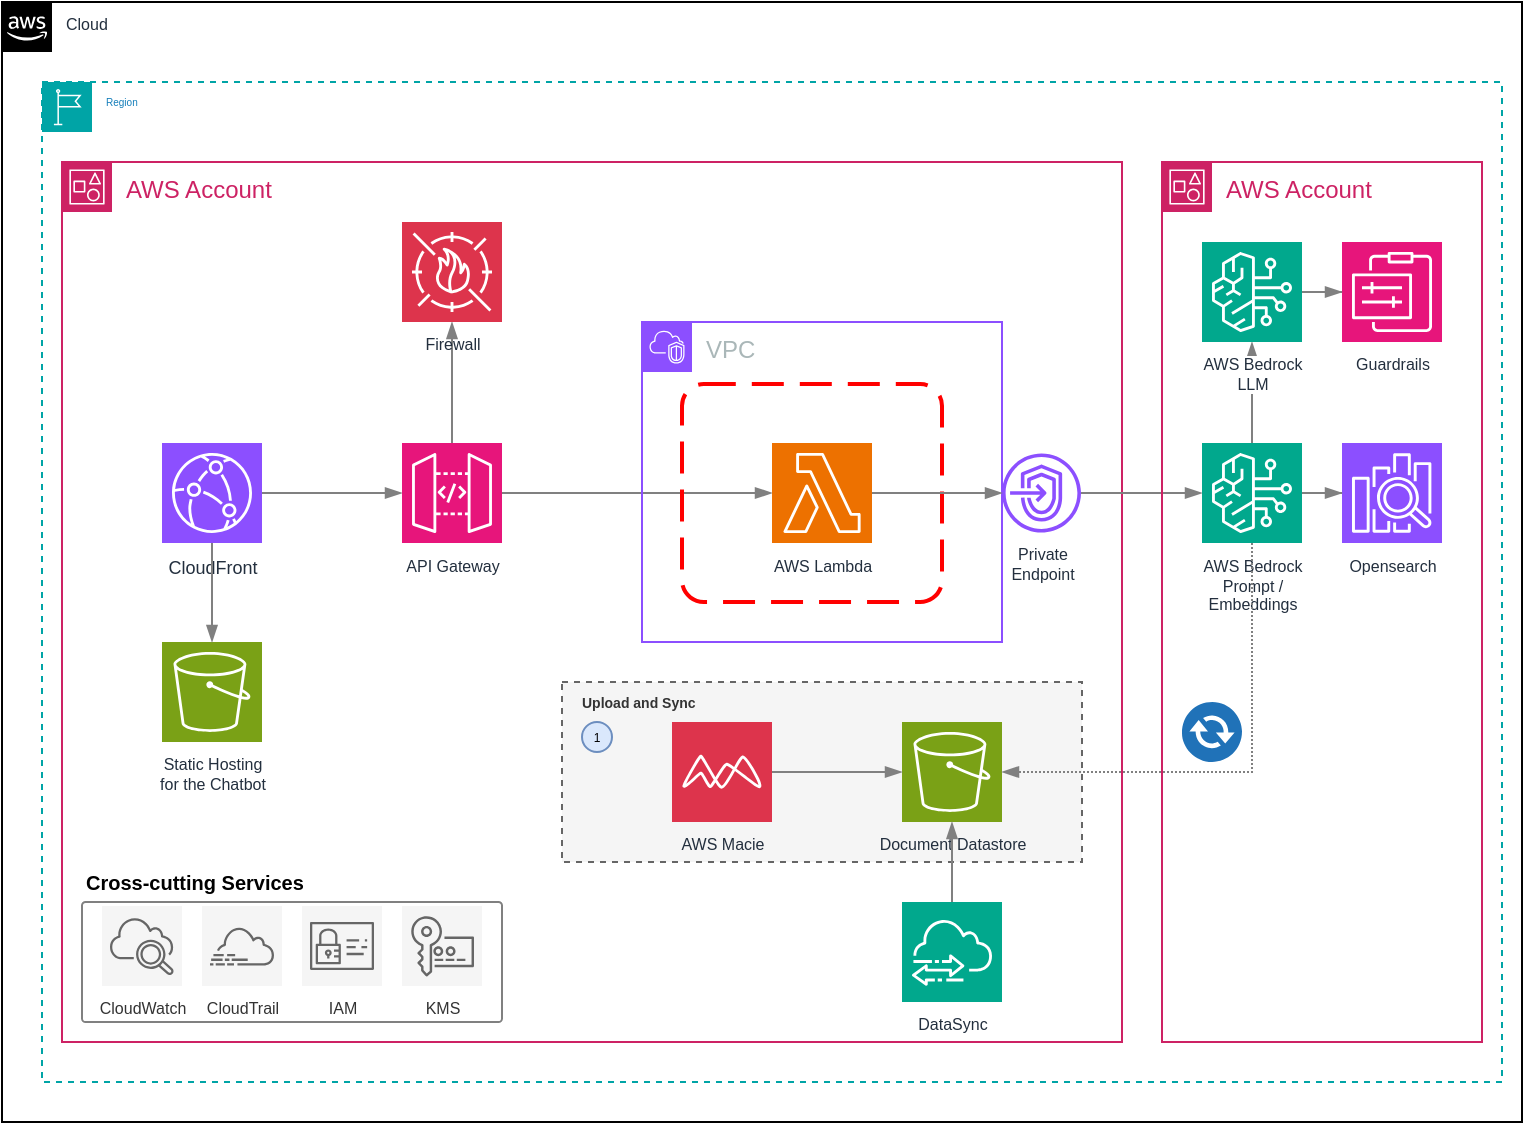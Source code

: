 <mxfile version="24.2.0" type="github">
  <diagram name="Page-1" id="9R9QBcaIG3jDJkiYUd2G">
    <mxGraphModel dx="1072" dy="648" grid="1" gridSize="10" guides="1" tooltips="1" connect="1" arrows="1" fold="1" page="1" pageScale="1" pageWidth="850" pageHeight="1100" math="0" shadow="0">
      <root>
        <mxCell id="0" />
        <mxCell id="1" parent="0" />
        <mxCell id="Pk0htFhTyhocqy62iQJ8-1" value="Cloud" style="points=[[0,0],[0.25,0],[0.5,0],[0.75,0],[1,0],[1,0.25],[1,0.5],[1,0.75],[1,1],[0.75,1],[0.5,1],[0.25,1],[0,1],[0,0.75],[0,0.5],[0,0.25]];outlineConnect=0;gradientColor=none;html=1;whiteSpace=wrap;fontSize=8;fontStyle=0;container=1;pointerEvents=0;collapsible=0;recursiveResize=0;shape=mxgraph.aws4.group;grIcon=mxgraph.aws4.group_aws_cloud_alt;strokeColor=default;fillColor=none;verticalAlign=top;align=left;spacingLeft=30;fontColor=#232F3E;dashed=0;" vertex="1" parent="1">
          <mxGeometry x="40" y="160" width="760" height="560" as="geometry" />
        </mxCell>
        <mxCell id="Pk0htFhTyhocqy62iQJ8-2" value="AWS Account" style="points=[[0,0],[0.25,0],[0.5,0],[0.75,0],[1,0],[1,0.25],[1,0.5],[1,0.75],[1,1],[0.75,1],[0.5,1],[0.25,1],[0,1],[0,0.75],[0,0.5],[0,0.25]];outlineConnect=0;gradientColor=none;html=1;whiteSpace=wrap;fontSize=12;fontStyle=0;container=1;pointerEvents=0;collapsible=0;recursiveResize=0;shape=mxgraph.aws4.group;grIcon=mxgraph.aws4.group_account;strokeColor=#CD2264;fillColor=none;verticalAlign=top;align=left;spacingLeft=30;fontColor=#CD2264;dashed=0;" vertex="1" parent="Pk0htFhTyhocqy62iQJ8-1">
          <mxGeometry x="30" y="80" width="530" height="440" as="geometry" />
        </mxCell>
        <mxCell id="Pk0htFhTyhocqy62iQJ8-3" value="Region" style="points=[[0,0],[0.25,0],[0.5,0],[0.75,0],[1,0],[1,0.25],[1,0.5],[1,0.75],[1,1],[0.75,1],[0.5,1],[0.25,1],[0,1],[0,0.75],[0,0.5],[0,0.25]];outlineConnect=0;gradientColor=none;html=1;whiteSpace=wrap;fontSize=5;fontStyle=0;container=1;pointerEvents=0;collapsible=0;recursiveResize=0;shape=mxgraph.aws4.group;grIcon=mxgraph.aws4.group_region;strokeColor=#00A4A6;fillColor=none;verticalAlign=top;align=left;spacingLeft=30;fontColor=#147EBA;dashed=1;" vertex="1" parent="Pk0htFhTyhocqy62iQJ8-1">
          <mxGeometry x="20" y="40" width="730" height="500" as="geometry" />
        </mxCell>
        <mxCell id="Pk0htFhTyhocqy62iQJ8-25" value="Upload and Sync" style="rounded=1;whiteSpace=wrap;html=1;fontFamily=Helvetica;fontSize=7;fontColor=#333333;labelBackgroundColor=none;fillColor=#f5f5f5;strokeColor=#666666;dashed=1;arcSize=0;align=left;verticalAlign=top;fontStyle=1;spacingLeft=8;" vertex="1" parent="Pk0htFhTyhocqy62iQJ8-3">
          <mxGeometry x="260" y="300" width="260" height="90" as="geometry" />
        </mxCell>
        <mxCell id="Pk0htFhTyhocqy62iQJ8-6" style="edgeStyle=orthogonalEdgeStyle;rounded=0;orthogonalLoop=1;jettySize=auto;html=1;endArrow=blockThin;endFill=1;strokeColor=#808080;" edge="1" parent="Pk0htFhTyhocqy62iQJ8-3" source="Pk0htFhTyhocqy62iQJ8-4" target="Pk0htFhTyhocqy62iQJ8-5">
          <mxGeometry relative="1" as="geometry" />
        </mxCell>
        <mxCell id="Pk0htFhTyhocqy62iQJ8-4" value="CloudFront" style="sketch=0;points=[[0,0,0],[0.25,0,0],[0.5,0,0],[0.75,0,0],[1,0,0],[0,1,0],[0.25,1,0],[0.5,1,0],[0.75,1,0],[1,1,0],[0,0.25,0],[0,0.5,0],[0,0.75,0],[1,0.25,0],[1,0.5,0],[1,0.75,0]];outlineConnect=0;fontColor=#232F3E;fillColor=#8C4FFF;strokeColor=#ffffff;dashed=0;verticalLabelPosition=bottom;verticalAlign=top;align=center;html=1;fontSize=9;fontStyle=0;aspect=fixed;shape=mxgraph.aws4.resourceIcon;resIcon=mxgraph.aws4.cloudfront;" vertex="1" parent="Pk0htFhTyhocqy62iQJ8-3">
          <mxGeometry x="60" y="180.5" width="50" height="50" as="geometry" />
        </mxCell>
        <mxCell id="Pk0htFhTyhocqy62iQJ8-8" style="edgeStyle=orthogonalEdgeStyle;rounded=0;orthogonalLoop=1;jettySize=auto;html=1;strokeColor=#808080;align=center;verticalAlign=middle;fontFamily=Helvetica;fontSize=11;fontColor=default;labelBackgroundColor=default;endArrow=blockThin;endFill=1;" edge="1" parent="Pk0htFhTyhocqy62iQJ8-3" source="Pk0htFhTyhocqy62iQJ8-5" target="Pk0htFhTyhocqy62iQJ8-7">
          <mxGeometry relative="1" as="geometry" />
        </mxCell>
        <mxCell id="Pk0htFhTyhocqy62iQJ8-12" style="edgeStyle=orthogonalEdgeStyle;rounded=0;orthogonalLoop=1;jettySize=auto;html=1;strokeColor=#808080;align=center;verticalAlign=middle;fontFamily=Helvetica;fontSize=11;fontColor=default;labelBackgroundColor=default;endArrow=blockThin;endFill=1;" edge="1" parent="Pk0htFhTyhocqy62iQJ8-3" source="Pk0htFhTyhocqy62iQJ8-5" target="Pk0htFhTyhocqy62iQJ8-10">
          <mxGeometry relative="1" as="geometry" />
        </mxCell>
        <mxCell id="Pk0htFhTyhocqy62iQJ8-5" value="API Gateway" style="sketch=0;points=[[0,0,0],[0.25,0,0],[0.5,0,0],[0.75,0,0],[1,0,0],[0,1,0],[0.25,1,0],[0.5,1,0],[0.75,1,0],[1,1,0],[0,0.25,0],[0,0.5,0],[0,0.75,0],[1,0.25,0],[1,0.5,0],[1,0.75,0]];outlineConnect=0;fontColor=#232F3E;fillColor=#E7157B;strokeColor=#ffffff;dashed=0;verticalLabelPosition=bottom;verticalAlign=top;align=center;html=1;fontSize=8;fontStyle=0;aspect=fixed;shape=mxgraph.aws4.resourceIcon;resIcon=mxgraph.aws4.api_gateway;" vertex="1" parent="Pk0htFhTyhocqy62iQJ8-3">
          <mxGeometry x="180" y="180.5" width="50" height="50" as="geometry" />
        </mxCell>
        <mxCell id="Pk0htFhTyhocqy62iQJ8-7" value="Firewall" style="sketch=0;points=[[0,0,0],[0.25,0,0],[0.5,0,0],[0.75,0,0],[1,0,0],[0,1,0],[0.25,1,0],[0.5,1,0],[0.75,1,0],[1,1,0],[0,0.25,0],[0,0.5,0],[0,0.75,0],[1,0.25,0],[1,0.5,0],[1,0.75,0]];outlineConnect=0;fontColor=#232F3E;fillColor=#DD344C;strokeColor=#ffffff;dashed=0;verticalLabelPosition=bottom;verticalAlign=top;align=center;html=1;fontSize=8;fontStyle=0;aspect=fixed;shape=mxgraph.aws4.resourceIcon;resIcon=mxgraph.aws4.waf;" vertex="1" parent="Pk0htFhTyhocqy62iQJ8-3">
          <mxGeometry x="180" y="70" width="50" height="50" as="geometry" />
        </mxCell>
        <mxCell id="Pk0htFhTyhocqy62iQJ8-9" value="VPC" style="points=[[0,0],[0.25,0],[0.5,0],[0.75,0],[1,0],[1,0.25],[1,0.5],[1,0.75],[1,1],[0.75,1],[0.5,1],[0.25,1],[0,1],[0,0.75],[0,0.5],[0,0.25]];outlineConnect=0;gradientColor=none;html=1;whiteSpace=wrap;fontSize=12;fontStyle=0;container=1;pointerEvents=0;collapsible=0;recursiveResize=0;shape=mxgraph.aws4.group;grIcon=mxgraph.aws4.group_vpc2;strokeColor=#8C4FFF;fillColor=none;verticalAlign=top;align=left;spacingLeft=30;fontColor=#AAB7B8;dashed=0;fontFamily=Helvetica;labelBackgroundColor=default;" vertex="1" parent="Pk0htFhTyhocqy62iQJ8-3">
          <mxGeometry x="300" y="120" width="180" height="160" as="geometry" />
        </mxCell>
        <mxCell id="Pk0htFhTyhocqy62iQJ8-11" value="" style="rounded=1;arcSize=10;dashed=1;strokeColor=#ff0000;fillColor=none;gradientColor=none;dashPattern=8 4;strokeWidth=2;fontFamily=Helvetica;fontSize=11;fontColor=default;labelBackgroundColor=default;" vertex="1" parent="Pk0htFhTyhocqy62iQJ8-9">
          <mxGeometry x="20" y="31" width="130" height="109" as="geometry" />
        </mxCell>
        <mxCell id="Pk0htFhTyhocqy62iQJ8-10" value="AWS Lambda" style="sketch=0;points=[[0,0,0],[0.25,0,0],[0.5,0,0],[0.75,0,0],[1,0,0],[0,1,0],[0.25,1,0],[0.5,1,0],[0.75,1,0],[1,1,0],[0,0.25,0],[0,0.5,0],[0,0.75,0],[1,0.25,0],[1,0.5,0],[1,0.75,0]];outlineConnect=0;fontColor=#232F3E;fillColor=#ED7100;strokeColor=#ffffff;dashed=0;verticalLabelPosition=bottom;verticalAlign=top;align=center;html=1;fontSize=8;fontStyle=0;aspect=fixed;shape=mxgraph.aws4.resourceIcon;resIcon=mxgraph.aws4.lambda;fontFamily=Helvetica;labelBackgroundColor=default;" vertex="1" parent="Pk0htFhTyhocqy62iQJ8-9">
          <mxGeometry x="65" y="60.5" width="50" height="50" as="geometry" />
        </mxCell>
        <mxCell id="Pk0htFhTyhocqy62iQJ8-24" style="edgeStyle=orthogonalEdgeStyle;rounded=0;orthogonalLoop=1;jettySize=auto;html=1;strokeColor=#808080;align=center;verticalAlign=middle;fontFamily=Helvetica;fontSize=11;fontColor=default;labelBackgroundColor=default;endArrow=blockThin;endFill=1;" edge="1" parent="Pk0htFhTyhocqy62iQJ8-3" source="Pk0htFhTyhocqy62iQJ8-13" target="Pk0htFhTyhocqy62iQJ8-23">
          <mxGeometry relative="1" as="geometry" />
        </mxCell>
        <mxCell id="Pk0htFhTyhocqy62iQJ8-13" value="Private&lt;br style=&quot;font-size: 8px;&quot;&gt;Endpoint" style="sketch=0;outlineConnect=0;fontColor=#232F3E;gradientColor=none;fillColor=#8C4FFF;strokeColor=none;dashed=0;verticalLabelPosition=bottom;verticalAlign=top;align=center;html=1;fontSize=8;fontStyle=0;aspect=fixed;pointerEvents=1;shape=mxgraph.aws4.endpoints;fontFamily=Helvetica;labelBackgroundColor=default;" vertex="1" parent="Pk0htFhTyhocqy62iQJ8-3">
          <mxGeometry x="480" y="185.75" width="39.5" height="39.5" as="geometry" />
        </mxCell>
        <mxCell id="Pk0htFhTyhocqy62iQJ8-14" style="edgeStyle=orthogonalEdgeStyle;rounded=0;orthogonalLoop=1;jettySize=auto;html=1;strokeColor=#808080;align=center;verticalAlign=middle;fontFamily=Helvetica;fontSize=11;fontColor=default;labelBackgroundColor=default;endArrow=blockThin;endFill=1;" edge="1" parent="Pk0htFhTyhocqy62iQJ8-3" source="Pk0htFhTyhocqy62iQJ8-10" target="Pk0htFhTyhocqy62iQJ8-13">
          <mxGeometry relative="1" as="geometry" />
        </mxCell>
        <mxCell id="Pk0htFhTyhocqy62iQJ8-15" value="AWS Account" style="points=[[0,0],[0.25,0],[0.5,0],[0.75,0],[1,0],[1,0.25],[1,0.5],[1,0.75],[1,1],[0.75,1],[0.5,1],[0.25,1],[0,1],[0,0.75],[0,0.5],[0,0.25]];outlineConnect=0;gradientColor=none;html=1;whiteSpace=wrap;fontSize=12;fontStyle=0;container=1;pointerEvents=0;collapsible=0;recursiveResize=0;shape=mxgraph.aws4.group;grIcon=mxgraph.aws4.group_account;strokeColor=#CD2264;fillColor=none;verticalAlign=top;align=left;spacingLeft=30;fontColor=#CD2264;dashed=0;fontFamily=Helvetica;labelBackgroundColor=default;" vertex="1" parent="Pk0htFhTyhocqy62iQJ8-3">
          <mxGeometry x="560" y="40" width="160" height="440" as="geometry" />
        </mxCell>
        <mxCell id="Pk0htFhTyhocqy62iQJ8-36" style="edgeStyle=orthogonalEdgeStyle;rounded=0;orthogonalLoop=1;jettySize=auto;html=1;strokeColor=#808080;align=center;verticalAlign=middle;fontFamily=Helvetica;fontSize=11;fontColor=default;labelBackgroundColor=default;endArrow=blockThin;endFill=1;" edge="1" parent="Pk0htFhTyhocqy62iQJ8-15" source="Pk0htFhTyhocqy62iQJ8-23" target="Pk0htFhTyhocqy62iQJ8-35">
          <mxGeometry relative="1" as="geometry" />
        </mxCell>
        <mxCell id="Pk0htFhTyhocqy62iQJ8-23" value="AWS Bedrock&lt;br&gt;Prompt /&lt;br&gt;Embeddings" style="sketch=0;points=[[0,0,0],[0.25,0,0],[0.5,0,0],[0.75,0,0],[1,0,0],[0,1,0],[0.25,1,0],[0.5,1,0],[0.75,1,0],[1,1,0],[0,0.25,0],[0,0.5,0],[0,0.75,0],[1,0.25,0],[1,0.5,0],[1,0.75,0]];outlineConnect=0;fontColor=#232F3E;fillColor=#01A88D;strokeColor=#ffffff;dashed=0;verticalLabelPosition=bottom;verticalAlign=top;align=center;html=1;fontSize=8;fontStyle=0;aspect=fixed;shape=mxgraph.aws4.resourceIcon;resIcon=mxgraph.aws4.bedrock;fontFamily=Helvetica;labelBackgroundColor=default;" vertex="1" parent="Pk0htFhTyhocqy62iQJ8-15">
          <mxGeometry x="20" y="140.5" width="50" height="50" as="geometry" />
        </mxCell>
        <mxCell id="Pk0htFhTyhocqy62iQJ8-30" value="" style="sketch=0;pointerEvents=1;shadow=0;dashed=0;html=1;strokeColor=none;fillColor=#505050;labelPosition=center;verticalLabelPosition=bottom;verticalAlign=top;outlineConnect=0;align=center;shape=mxgraph.office.communications.exchange_active_sync;fillColor=#2072B8;fontFamily=Helvetica;fontSize=11;fontColor=default;labelBackgroundColor=default;" vertex="1" parent="Pk0htFhTyhocqy62iQJ8-15">
          <mxGeometry x="10" y="270" width="30" height="30" as="geometry" />
        </mxCell>
        <mxCell id="Pk0htFhTyhocqy62iQJ8-33" value="Opensearch" style="sketch=0;points=[[0,0,0],[0.25,0,0],[0.5,0,0],[0.75,0,0],[1,0,0],[0,1,0],[0.25,1,0],[0.5,1,0],[0.75,1,0],[1,1,0],[0,0.25,0],[0,0.5,0],[0,0.75,0],[1,0.25,0],[1,0.5,0],[1,0.75,0]];outlineConnect=0;fontColor=#232F3E;fillColor=#8C4FFF;strokeColor=#ffffff;dashed=0;verticalLabelPosition=bottom;verticalAlign=top;align=center;html=1;fontSize=8;fontStyle=0;aspect=fixed;shape=mxgraph.aws4.resourceIcon;resIcon=mxgraph.aws4.elasticsearch_service;fontFamily=Helvetica;labelBackgroundColor=default;" vertex="1" parent="Pk0htFhTyhocqy62iQJ8-15">
          <mxGeometry x="90" y="140.5" width="50" height="50" as="geometry" />
        </mxCell>
        <mxCell id="Pk0htFhTyhocqy62iQJ8-34" style="edgeStyle=orthogonalEdgeStyle;rounded=0;orthogonalLoop=1;jettySize=auto;html=1;entryX=0;entryY=0.5;entryDx=0;entryDy=0;entryPerimeter=0;strokeColor=#808080;align=center;verticalAlign=middle;fontFamily=Helvetica;fontSize=11;fontColor=default;labelBackgroundColor=default;endArrow=blockThin;endFill=1;" edge="1" parent="Pk0htFhTyhocqy62iQJ8-15" source="Pk0htFhTyhocqy62iQJ8-23" target="Pk0htFhTyhocqy62iQJ8-33">
          <mxGeometry relative="1" as="geometry" />
        </mxCell>
        <mxCell id="Pk0htFhTyhocqy62iQJ8-35" value="AWS Bedrock&lt;br&gt;LLM" style="sketch=0;points=[[0,0,0],[0.25,0,0],[0.5,0,0],[0.75,0,0],[1,0,0],[0,1,0],[0.25,1,0],[0.5,1,0],[0.75,1,0],[1,1,0],[0,0.25,0],[0,0.5,0],[0,0.75,0],[1,0.25,0],[1,0.5,0],[1,0.75,0]];outlineConnect=0;fontColor=#232F3E;fillColor=#01A88D;strokeColor=#ffffff;dashed=0;verticalLabelPosition=bottom;verticalAlign=top;align=center;html=1;fontSize=8;fontStyle=0;aspect=fixed;shape=mxgraph.aws4.resourceIcon;resIcon=mxgraph.aws4.bedrock;fontFamily=Helvetica;labelBackgroundColor=default;" vertex="1" parent="Pk0htFhTyhocqy62iQJ8-15">
          <mxGeometry x="20" y="40" width="50" height="50" as="geometry" />
        </mxCell>
        <mxCell id="Pk0htFhTyhocqy62iQJ8-56" value="Guardrails" style="sketch=0;points=[[0,0,0],[0.25,0,0],[0.5,0,0],[0.75,0,0],[1,0,0],[0,1,0],[0.25,1,0],[0.5,1,0],[0.75,1,0],[1,1,0],[0,0.25,0],[0,0.5,0],[0,0.75,0],[1,0.25,0],[1,0.5,0],[1,0.75,0]];points=[[0,0,0],[0.25,0,0],[0.5,0,0],[0.75,0,0],[1,0,0],[0,1,0],[0.25,1,0],[0.5,1,0],[0.75,1,0],[1,1,0],[0,0.25,0],[0,0.5,0],[0,0.75,0],[1,0.25,0],[1,0.5,0],[1,0.75,0]];outlineConnect=0;fontColor=#232F3E;fillColor=#E7157B;strokeColor=#ffffff;dashed=0;verticalLabelPosition=bottom;verticalAlign=top;align=center;html=1;fontSize=8;fontStyle=0;aspect=fixed;shape=mxgraph.aws4.resourceIcon;resIcon=mxgraph.aws4.management_and_governance;fontFamily=Helvetica;labelBackgroundColor=default;" vertex="1" parent="Pk0htFhTyhocqy62iQJ8-15">
          <mxGeometry x="90" y="40" width="50" height="50" as="geometry" />
        </mxCell>
        <mxCell id="Pk0htFhTyhocqy62iQJ8-57" style="edgeStyle=orthogonalEdgeStyle;rounded=0;orthogonalLoop=1;jettySize=auto;html=1;entryX=0;entryY=0.5;entryDx=0;entryDy=0;entryPerimeter=0;strokeColor=#808080;align=center;verticalAlign=middle;fontFamily=Helvetica;fontSize=11;fontColor=default;labelBackgroundColor=default;endArrow=blockThin;endFill=1;" edge="1" parent="Pk0htFhTyhocqy62iQJ8-15" source="Pk0htFhTyhocqy62iQJ8-35" target="Pk0htFhTyhocqy62iQJ8-56">
          <mxGeometry relative="1" as="geometry" />
        </mxCell>
        <mxCell id="Pk0htFhTyhocqy62iQJ8-16" value="Static Hosting&lt;div style=&quot;font-size: 8px;&quot;&gt;for the Chatbot&lt;/div&gt;" style="sketch=0;points=[[0,0,0],[0.25,0,0],[0.5,0,0],[0.75,0,0],[1,0,0],[0,1,0],[0.25,1,0],[0.5,1,0],[0.75,1,0],[1,1,0],[0,0.25,0],[0,0.5,0],[0,0.75,0],[1,0.25,0],[1,0.5,0],[1,0.75,0]];outlineConnect=0;fontColor=#232F3E;fillColor=#7AA116;strokeColor=#ffffff;dashed=0;verticalLabelPosition=bottom;verticalAlign=top;align=center;html=1;fontSize=8;fontStyle=0;aspect=fixed;shape=mxgraph.aws4.resourceIcon;resIcon=mxgraph.aws4.s3;fontFamily=Helvetica;labelBackgroundColor=default;" vertex="1" parent="Pk0htFhTyhocqy62iQJ8-3">
          <mxGeometry x="60" y="280" width="50" height="50" as="geometry" />
        </mxCell>
        <mxCell id="Pk0htFhTyhocqy62iQJ8-17" style="edgeStyle=orthogonalEdgeStyle;rounded=0;orthogonalLoop=1;jettySize=auto;html=1;entryX=0.5;entryY=0;entryDx=0;entryDy=0;entryPerimeter=0;strokeColor=#808080;align=center;verticalAlign=middle;fontFamily=Helvetica;fontSize=11;fontColor=default;labelBackgroundColor=default;endArrow=blockThin;endFill=1;" edge="1" parent="Pk0htFhTyhocqy62iQJ8-3" source="Pk0htFhTyhocqy62iQJ8-4" target="Pk0htFhTyhocqy62iQJ8-16">
          <mxGeometry relative="1" as="geometry" />
        </mxCell>
        <mxCell id="Pk0htFhTyhocqy62iQJ8-18" value="Document Datastore" style="sketch=0;points=[[0,0,0],[0.25,0,0],[0.5,0,0],[0.75,0,0],[1,0,0],[0,1,0],[0.25,1,0],[0.5,1,0],[0.75,1,0],[1,1,0],[0,0.25,0],[0,0.5,0],[0,0.75,0],[1,0.25,0],[1,0.5,0],[1,0.75,0]];outlineConnect=0;fontColor=#232F3E;fillColor=#7AA116;strokeColor=#ffffff;dashed=0;verticalLabelPosition=bottom;verticalAlign=top;align=center;html=1;fontSize=8;fontStyle=0;aspect=fixed;shape=mxgraph.aws4.resourceIcon;resIcon=mxgraph.aws4.s3;fontFamily=Helvetica;labelBackgroundColor=none;" vertex="1" parent="Pk0htFhTyhocqy62iQJ8-3">
          <mxGeometry x="430" y="320" width="50" height="50" as="geometry" />
        </mxCell>
        <mxCell id="Pk0htFhTyhocqy62iQJ8-26" style="edgeStyle=orthogonalEdgeStyle;rounded=0;orthogonalLoop=1;jettySize=auto;html=1;strokeColor=#808080;align=center;verticalAlign=middle;fontFamily=Helvetica;fontSize=11;fontColor=default;labelBackgroundColor=default;endArrow=blockThin;endFill=1;" edge="1" parent="Pk0htFhTyhocqy62iQJ8-3" source="Pk0htFhTyhocqy62iQJ8-21" target="Pk0htFhTyhocqy62iQJ8-18">
          <mxGeometry relative="1" as="geometry" />
        </mxCell>
        <mxCell id="Pk0htFhTyhocqy62iQJ8-21" value="AWS Macie" style="sketch=0;points=[[0,0,0],[0.25,0,0],[0.5,0,0],[0.75,0,0],[1,0,0],[0,1,0],[0.25,1,0],[0.5,1,0],[0.75,1,0],[1,1,0],[0,0.25,0],[0,0.5,0],[0,0.75,0],[1,0.25,0],[1,0.5,0],[1,0.75,0]];outlineConnect=0;fontColor=#232F3E;fillColor=#DD344C;strokeColor=#ffffff;dashed=0;verticalLabelPosition=bottom;verticalAlign=top;align=center;html=1;fontSize=8;fontStyle=0;aspect=fixed;shape=mxgraph.aws4.resourceIcon;resIcon=mxgraph.aws4.macie;fontFamily=Helvetica;labelBackgroundColor=none;" vertex="1" parent="Pk0htFhTyhocqy62iQJ8-3">
          <mxGeometry x="315" y="320" width="50" height="50" as="geometry" />
        </mxCell>
        <mxCell id="Pk0htFhTyhocqy62iQJ8-27" style="edgeStyle=orthogonalEdgeStyle;rounded=0;orthogonalLoop=1;jettySize=auto;html=1;strokeColor=#808080;align=center;verticalAlign=middle;fontFamily=Helvetica;fontSize=11;fontColor=default;labelBackgroundColor=default;endArrow=blockThin;endFill=1;dashed=1;dashPattern=1 1;" edge="1" parent="Pk0htFhTyhocqy62iQJ8-3" source="Pk0htFhTyhocqy62iQJ8-23" target="Pk0htFhTyhocqy62iQJ8-18">
          <mxGeometry relative="1" as="geometry">
            <Array as="points">
              <mxPoint x="605" y="345" />
            </Array>
          </mxGeometry>
        </mxCell>
        <mxCell id="Pk0htFhTyhocqy62iQJ8-43" value="CloudTrail" style="sketch=0;points=[[0,0,0],[0.25,0,0],[0.5,0,0],[0.75,0,0],[1,0,0],[0,1,0],[0.25,1,0],[0.5,1,0],[0.75,1,0],[1,1,0],[0,0.25,0],[0,0.5,0],[0,0.75,0],[1,0.25,0],[1,0.5,0],[1,0.75,0]];points=[[0,0,0],[0.25,0,0],[0.5,0,0],[0.75,0,0],[1,0,0],[0,1,0],[0.25,1,0],[0.5,1,0],[0.75,1,0],[1,1,0],[0,0.25,0],[0,0.5,0],[0,0.75,0],[1,0.25,0],[1,0.5,0],[1,0.75,0]];outlineConnect=0;fontColor=#333333;fillColor=#f5f5f5;strokeColor=#666666;dashed=0;verticalLabelPosition=bottom;verticalAlign=top;align=center;html=1;fontSize=8;fontStyle=0;aspect=fixed;shape=mxgraph.aws4.resourceIcon;resIcon=mxgraph.aws4.cloudtrail;fontFamily=Helvetica;labelBackgroundColor=default;" vertex="1" parent="Pk0htFhTyhocqy62iQJ8-3">
          <mxGeometry x="80" y="412" width="40" height="40" as="geometry" />
        </mxCell>
        <mxCell id="Pk0htFhTyhocqy62iQJ8-44" value="CloudWatch" style="sketch=0;points=[[0,0,0],[0.25,0,0],[0.5,0,0],[0.75,0,0],[1,0,0],[0,1,0],[0.25,1,0],[0.5,1,0],[0.75,1,0],[1,1,0],[0,0.25,0],[0,0.5,0],[0,0.75,0],[1,0.25,0],[1,0.5,0],[1,0.75,0]];points=[[0,0,0],[0.25,0,0],[0.5,0,0],[0.75,0,0],[1,0,0],[0,1,0],[0.25,1,0],[0.5,1,0],[0.75,1,0],[1,1,0],[0,0.25,0],[0,0.5,0],[0,0.75,0],[1,0.25,0],[1,0.5,0],[1,0.75,0]];outlineConnect=0;fontColor=#333333;fillColor=#f5f5f5;strokeColor=#666666;dashed=0;verticalLabelPosition=bottom;verticalAlign=top;align=center;html=1;fontSize=8;fontStyle=0;aspect=fixed;shape=mxgraph.aws4.resourceIcon;resIcon=mxgraph.aws4.cloudwatch_2;fontFamily=Helvetica;labelBackgroundColor=default;" vertex="1" parent="Pk0htFhTyhocqy62iQJ8-3">
          <mxGeometry x="30" y="412" width="40" height="40" as="geometry" />
        </mxCell>
        <mxCell id="Pk0htFhTyhocqy62iQJ8-45" value="KMS" style="sketch=0;points=[[0,0,0],[0.25,0,0],[0.5,0,0],[0.75,0,0],[1,0,0],[0,1,0],[0.25,1,0],[0.5,1,0],[0.75,1,0],[1,1,0],[0,0.25,0],[0,0.5,0],[0,0.75,0],[1,0.25,0],[1,0.5,0],[1,0.75,0]];outlineConnect=0;fontColor=#333333;fillColor=#f5f5f5;strokeColor=#666666;dashed=0;verticalLabelPosition=bottom;verticalAlign=top;align=center;html=1;fontSize=8;fontStyle=0;aspect=fixed;shape=mxgraph.aws4.resourceIcon;resIcon=mxgraph.aws4.key_management_service;fontFamily=Helvetica;labelBackgroundColor=default;" vertex="1" parent="Pk0htFhTyhocqy62iQJ8-3">
          <mxGeometry x="180" y="412" width="40" height="40" as="geometry" />
        </mxCell>
        <mxCell id="Pk0htFhTyhocqy62iQJ8-47" value="Cross-cutting Services" style="text;html=1;align=left;verticalAlign=middle;resizable=0;points=[];autosize=1;strokeColor=none;fillColor=none;fontFamily=Helvetica;fontSize=10;fontColor=default;labelBackgroundColor=default;fontStyle=1" vertex="1" parent="Pk0htFhTyhocqy62iQJ8-3">
          <mxGeometry x="20" y="385" width="120" height="30" as="geometry" />
        </mxCell>
        <mxCell id="Pk0htFhTyhocqy62iQJ8-51" value="IAM" style="sketch=0;points=[[0,0,0],[0.25,0,0],[0.5,0,0],[0.75,0,0],[1,0,0],[0,1,0],[0.25,1,0],[0.5,1,0],[0.75,1,0],[1,1,0],[0,0.25,0],[0,0.5,0],[0,0.75,0],[1,0.25,0],[1,0.5,0],[1,0.75,0]];outlineConnect=0;fontColor=#333333;fillColor=#f5f5f5;strokeColor=#666666;dashed=0;verticalLabelPosition=bottom;verticalAlign=top;align=center;html=1;fontSize=8;fontStyle=0;aspect=fixed;shape=mxgraph.aws4.resourceIcon;resIcon=mxgraph.aws4.identity_and_access_management;fontFamily=Helvetica;labelBackgroundColor=default;" vertex="1" parent="Pk0htFhTyhocqy62iQJ8-3">
          <mxGeometry x="130" y="412" width="40" height="40" as="geometry" />
        </mxCell>
        <mxCell id="Pk0htFhTyhocqy62iQJ8-52" value="1" style="ellipse;whiteSpace=wrap;html=1;aspect=fixed;fontFamily=Helvetica;fontSize=6;labelBackgroundColor=none;fillColor=#dae8fc;strokeColor=#6c8ebf;align=center;shadow=0;perimeterSpacing=0;" vertex="1" parent="Pk0htFhTyhocqy62iQJ8-3">
          <mxGeometry x="270" y="320" width="15" height="15" as="geometry" />
        </mxCell>
        <mxCell id="Pk0htFhTyhocqy62iQJ8-54" style="edgeStyle=orthogonalEdgeStyle;rounded=0;orthogonalLoop=1;jettySize=auto;html=1;strokeColor=#808080;align=center;verticalAlign=middle;fontFamily=Helvetica;fontSize=11;fontColor=default;labelBackgroundColor=default;endArrow=blockThin;endFill=1;" edge="1" parent="Pk0htFhTyhocqy62iQJ8-3" source="Pk0htFhTyhocqy62iQJ8-53" target="Pk0htFhTyhocqy62iQJ8-18">
          <mxGeometry relative="1" as="geometry" />
        </mxCell>
        <mxCell id="Pk0htFhTyhocqy62iQJ8-53" value="DataSync" style="sketch=0;points=[[0,0,0],[0.25,0,0],[0.5,0,0],[0.75,0,0],[1,0,0],[0,1,0],[0.25,1,0],[0.5,1,0],[0.75,1,0],[1,1,0],[0,0.25,0],[0,0.5,0],[0,0.75,0],[1,0.25,0],[1,0.5,0],[1,0.75,0]];outlineConnect=0;fontColor=#232F3E;fillColor=#01A88D;strokeColor=#ffffff;dashed=0;verticalLabelPosition=bottom;verticalAlign=top;align=center;html=1;fontSize=8;fontStyle=0;aspect=fixed;shape=mxgraph.aws4.resourceIcon;resIcon=mxgraph.aws4.datasync;fontFamily=Helvetica;labelBackgroundColor=default;" vertex="1" parent="Pk0htFhTyhocqy62iQJ8-3">
          <mxGeometry x="430" y="410" width="50" height="50" as="geometry" />
        </mxCell>
        <mxCell id="Pk0htFhTyhocqy62iQJ8-55" value="" style="rounded=1;whiteSpace=wrap;html=1;fontFamily=Helvetica;fontSize=11;fontColor=default;labelBackgroundColor=default;fillColor=none;arcSize=3;strokeColor=#808080;" vertex="1" parent="Pk0htFhTyhocqy62iQJ8-3">
          <mxGeometry x="20" y="410" width="210" height="60" as="geometry" />
        </mxCell>
      </root>
    </mxGraphModel>
  </diagram>
</mxfile>
